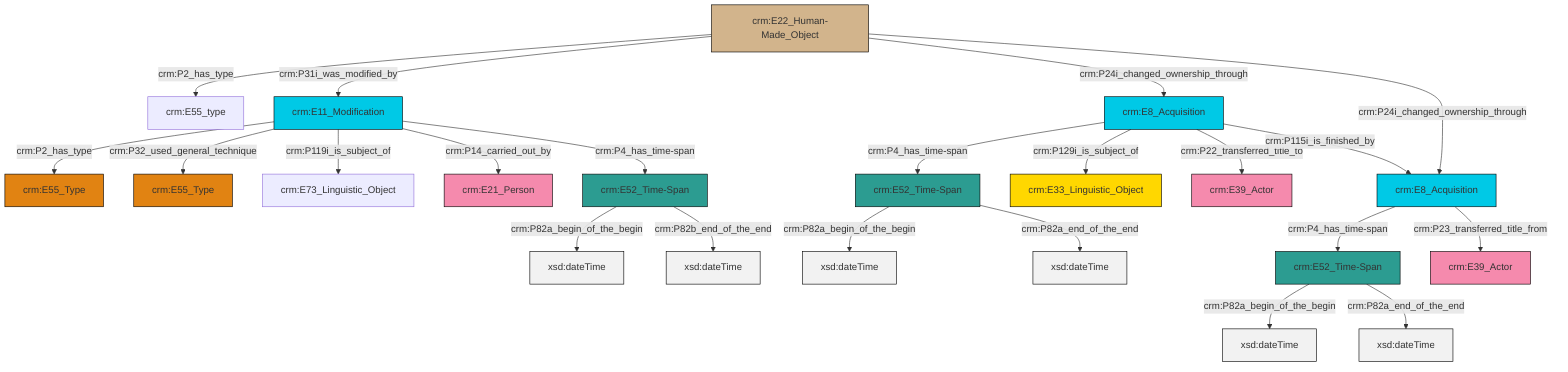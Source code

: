 graph TD
classDef Literal fill:#f2f2f2,stroke:#000000;
classDef CRM_Entity fill:#FFFFFF,stroke:#000000;
classDef Temporal_Entity fill:#00C9E6, stroke:#000000;
classDef Type fill:#E18312, stroke:#000000;
classDef Time-Span fill:#2C9C91, stroke:#000000;
classDef Appellation fill:#FFEB7F, stroke:#000000;
classDef Place fill:#008836, stroke:#000000;
classDef Persistent_Item fill:#B266B2, stroke:#000000;
classDef Conceptual_Object fill:#FFD700, stroke:#000000;
classDef Physical_Thing fill:#D2B48C, stroke:#000000;
classDef Actor fill:#f58aad, stroke:#000000;
classDef PC_Classes fill:#4ce600, stroke:#000000;
classDef Multi fill:#cccccc,stroke:#000000;

0["crm:E11_Modification"]:::Temporal_Entity -->|crm:P2_has_type| 1["crm:E55_Type"]:::Type
4["crm:E52_Time-Span"]:::Time-Span -->|crm:P82a_begin_of_the_begin| 5[xsd:dateTime]:::Literal
4["crm:E52_Time-Span"]:::Time-Span -->|crm:P82a_end_of_the_end| 6[xsd:dateTime]:::Literal
9["crm:E8_Acquisition"]:::Temporal_Entity -->|crm:P4_has_time-span| 4["crm:E52_Time-Span"]:::Time-Span
12["crm:E8_Acquisition"]:::Temporal_Entity -->|crm:P4_has_time-span| 7["crm:E52_Time-Span"]:::Time-Span
9["crm:E8_Acquisition"]:::Temporal_Entity -->|crm:P129i_is_subject_of| 14["crm:E33_Linguistic_Object"]:::Conceptual_Object
0["crm:E11_Modification"]:::Temporal_Entity -->|crm:P32_used_general_technique| 2["crm:E55_Type"]:::Type
15["crm:E22_Human-Made_Object"]:::Physical_Thing -->|crm:P2_has_type| 17["crm:E55_type"]:::Default
0["crm:E11_Modification"]:::Temporal_Entity -->|crm:P119i_is_subject_of| 19["crm:E73_Linguistic_Object"]:::Default
20["crm:E52_Time-Span"]:::Time-Span -->|crm:P82a_begin_of_the_begin| 21[xsd:dateTime]:::Literal
15["crm:E22_Human-Made_Object"]:::Physical_Thing -->|crm:P31i_was_modified_by| 0["crm:E11_Modification"]:::Temporal_Entity
0["crm:E11_Modification"]:::Temporal_Entity -->|crm:P14_carried_out_by| 22["crm:E21_Person"]:::Actor
0["crm:E11_Modification"]:::Temporal_Entity -->|crm:P4_has_time-span| 20["crm:E52_Time-Span"]:::Time-Span
7["crm:E52_Time-Span"]:::Time-Span -->|crm:P82a_begin_of_the_begin| 27[xsd:dateTime]:::Literal
20["crm:E52_Time-Span"]:::Time-Span -->|crm:P82b_end_of_the_end| 28[xsd:dateTime]:::Literal
15["crm:E22_Human-Made_Object"]:::Physical_Thing -->|crm:P24i_changed_ownership_through| 9["crm:E8_Acquisition"]:::Temporal_Entity
12["crm:E8_Acquisition"]:::Temporal_Entity -->|crm:P23_transferred_title_from| 30["crm:E39_Actor"]:::Actor
15["crm:E22_Human-Made_Object"]:::Physical_Thing -->|crm:P24i_changed_ownership_through| 12["crm:E8_Acquisition"]:::Temporal_Entity
7["crm:E52_Time-Span"]:::Time-Span -->|crm:P82a_end_of_the_end| 35[xsd:dateTime]:::Literal
9["crm:E8_Acquisition"]:::Temporal_Entity -->|crm:P22_transferred_title_to| 33["crm:E39_Actor"]:::Actor
9["crm:E8_Acquisition"]:::Temporal_Entity -->|crm:P115i_is_finished_by| 12["crm:E8_Acquisition"]:::Temporal_Entity